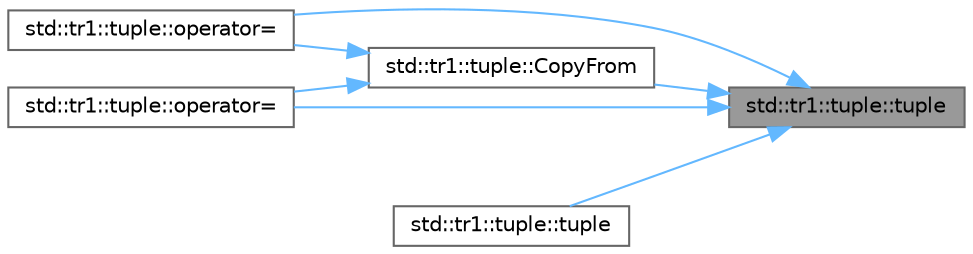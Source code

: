 digraph "std::tr1::tuple::tuple"
{
 // LATEX_PDF_SIZE
  bgcolor="transparent";
  edge [fontname=Helvetica,fontsize=10,labelfontname=Helvetica,labelfontsize=10];
  node [fontname=Helvetica,fontsize=10,shape=box,height=0.2,width=0.4];
  rankdir="RL";
  Node1 [id="Node000001",label="std::tr1::tuple::tuple",height=0.2,width=0.4,color="gray40", fillcolor="grey60", style="filled", fontcolor="black",tooltip=" "];
  Node1 -> Node2 [id="edge1_Node000001_Node000002",dir="back",color="steelblue1",style="solid",tooltip=" "];
  Node2 [id="Node000002",label="std::tr1::tuple::CopyFrom",height=0.2,width=0.4,color="grey40", fillcolor="white", style="filled",URL="$classstd_1_1tr1_1_1tuple.html#aa48c44b4ed65dbedc93ff33da8a822ee",tooltip=" "];
  Node2 -> Node3 [id="edge2_Node000002_Node000003",dir="back",color="steelblue1",style="solid",tooltip=" "];
  Node3 [id="Node000003",label="std::tr1::tuple::operator=",height=0.2,width=0.4,color="grey40", fillcolor="white", style="filled",URL="$classstd_1_1tr1_1_1tuple.html#a6e6084dbb6951dd84fa2695e630eaae9",tooltip=" "];
  Node2 -> Node4 [id="edge3_Node000002_Node000004",dir="back",color="steelblue1",style="solid",tooltip=" "];
  Node4 [id="Node000004",label="std::tr1::tuple::operator=",height=0.2,width=0.4,color="grey40", fillcolor="white", style="filled",URL="$classstd_1_1tr1_1_1tuple.html#ac84a0311770a99f782bc13b63a89e826",tooltip=" "];
  Node1 -> Node3 [id="edge4_Node000001_Node000003",dir="back",color="steelblue1",style="solid",tooltip=" "];
  Node1 -> Node4 [id="edge5_Node000001_Node000004",dir="back",color="steelblue1",style="solid",tooltip=" "];
  Node1 -> Node5 [id="edge6_Node000001_Node000005",dir="back",color="steelblue1",style="solid",tooltip=" "];
  Node5 [id="Node000005",label="std::tr1::tuple::tuple",height=0.2,width=0.4,color="grey40", fillcolor="white", style="filled",URL="$classstd_1_1tr1_1_1tuple.html#ade1807f6e6b36daa6387c3b00dbd3be6",tooltip=" "];
}
